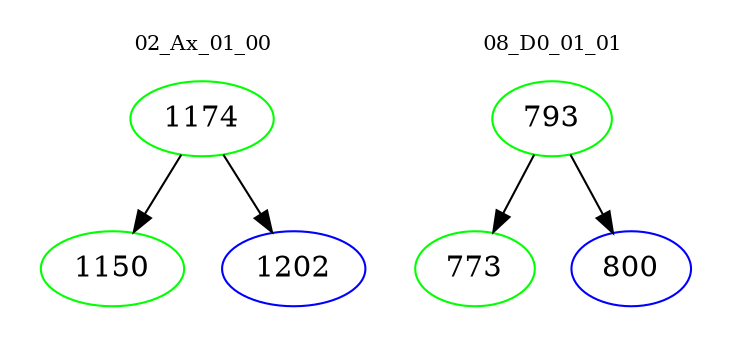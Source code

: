 digraph{
subgraph cluster_0 {
color = white
label = "02_Ax_01_00";
fontsize=10;
T0_1174 [label="1174", color="green"]
T0_1174 -> T0_1150 [color="black"]
T0_1150 [label="1150", color="green"]
T0_1174 -> T0_1202 [color="black"]
T0_1202 [label="1202", color="blue"]
}
subgraph cluster_1 {
color = white
label = "08_D0_01_01";
fontsize=10;
T1_793 [label="793", color="green"]
T1_793 -> T1_773 [color="black"]
T1_773 [label="773", color="green"]
T1_793 -> T1_800 [color="black"]
T1_800 [label="800", color="blue"]
}
}
